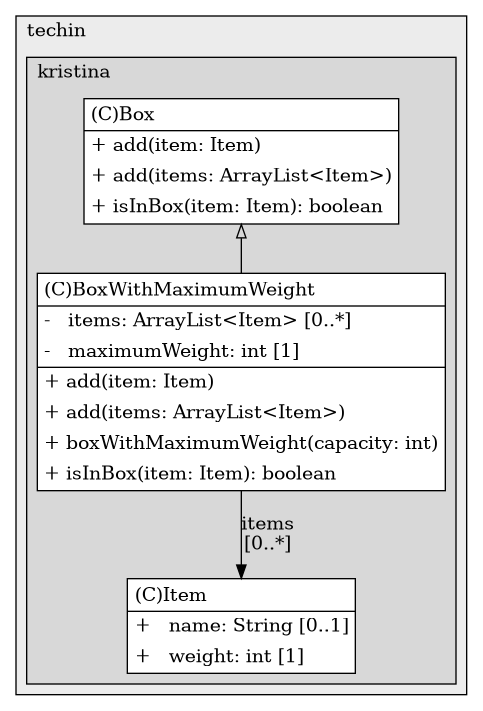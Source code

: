 @startuml

/' diagram meta data start
config=StructureConfiguration;
{
  "projectClassification": {
    "searchMode": "OpenProject", // OpenProject, AllProjects
    "includedProjects": "",
    "pathEndKeywords": "*.impl",
    "isClientPath": "",
    "isClientName": "",
    "isTestPath": "",
    "isTestName": "",
    "isMappingPath": "",
    "isMappingName": "",
    "isDataAccessPath": "",
    "isDataAccessName": "",
    "isDataStructurePath": "",
    "isDataStructureName": "",
    "isInterfaceStructuresPath": "",
    "isInterfaceStructuresName": "",
    "isEntryPointPath": "",
    "isEntryPointName": "",
    "treatFinalFieldsAsMandatory": false
  },
  "graphRestriction": {
    "classPackageExcludeFilter": "",
    "classPackageIncludeFilter": "",
    "classNameExcludeFilter": "",
    "classNameIncludeFilter": "",
    "methodNameExcludeFilter": "",
    "methodNameIncludeFilter": "",
    "removeByInheritance": "", // inheritance/annotation based filtering is done in a second step
    "removeByAnnotation": "",
    "removeByClassPackage": "", // cleanup the graph after inheritance/annotation based filtering is done
    "removeByClassName": "",
    "cutMappings": false,
    "cutEnum": true,
    "cutTests": true,
    "cutClient": true,
    "cutDataAccess": false,
    "cutInterfaceStructures": false,
    "cutDataStructures": false,
    "cutGetterAndSetter": true,
    "cutConstructors": true
  },
  "graphTraversal": {
    "forwardDepth": 6,
    "backwardDepth": 6,
    "classPackageExcludeFilter": "",
    "classPackageIncludeFilter": "",
    "classNameExcludeFilter": "",
    "classNameIncludeFilter": "",
    "methodNameExcludeFilter": "",
    "methodNameIncludeFilter": "",
    "hideMappings": false,
    "hideDataStructures": false,
    "hidePrivateMethods": true,
    "hideInterfaceCalls": true, // indirection: implementation -> interface (is hidden) -> implementation
    "onlyShowApplicationEntryPoints": false, // root node is included
    "useMethodCallsForStructureDiagram": "ForwardOnly" // ForwardOnly, BothDirections, No
  },
  "details": {
    "aggregation": "GroupByClass", // ByClass, GroupByClass, None
    "showClassGenericTypes": true,
    "showMethods": true,
    "showMethodParameterNames": true,
    "showMethodParameterTypes": true,
    "showMethodReturnType": true,
    "showPackageLevels": 2,
    "showDetailedClassStructure": true
  },
  "rootClass": "lt.techin.kristina.pratybos17.p17_4.Box",
  "extensionCallbackMethod": "" // qualified.class.name#methodName - signature: public static String method(String)
}
diagram meta data end '/



digraph g {
    rankdir="TB"
    splines=polyline
    

'nodes 
subgraph cluster_877657541 { 
   	label=techin
	labeljust=l
	fillcolor="#ececec"
	style=filled
   
   subgraph cluster_1849220724 { 
   	label=kristina
	labeljust=l
	fillcolor="#d8d8d8"
	style=filled
   
   Box310445395[
	label=<<TABLE BORDER="1" CELLBORDER="0" CELLPADDING="4" CELLSPACING="0">
<TR><TD ALIGN="LEFT" >(C)Box</TD></TR>
<HR/>
<TR><TD ALIGN="LEFT" >+ add(item: Item)</TD></TR>
<TR><TD ALIGN="LEFT" >+ add(items: ArrayList&lt;Item&gt;)</TD></TR>
<TR><TD ALIGN="LEFT" >+ isInBox(item: Item): boolean</TD></TR>
</TABLE>>
	style=filled
	margin=0
	shape=plaintext
	fillcolor="#FFFFFF"
];

BoxWithMaximumWeight310445395[
	label=<<TABLE BORDER="1" CELLBORDER="0" CELLPADDING="4" CELLSPACING="0">
<TR><TD ALIGN="LEFT" >(C)BoxWithMaximumWeight</TD></TR>
<HR/>
<TR><TD ALIGN="LEFT" >-   items: ArrayList&lt;Item&gt; [0..*]</TD></TR>
<TR><TD ALIGN="LEFT" >-   maximumWeight: int [1]</TD></TR>
<HR/>
<TR><TD ALIGN="LEFT" >+ add(item: Item)</TD></TR>
<TR><TD ALIGN="LEFT" >+ add(items: ArrayList&lt;Item&gt;)</TD></TR>
<TR><TD ALIGN="LEFT" >+ boxWithMaximumWeight(capacity: int)</TD></TR>
<TR><TD ALIGN="LEFT" >+ isInBox(item: Item): boolean</TD></TR>
</TABLE>>
	style=filled
	margin=0
	shape=plaintext
	fillcolor="#FFFFFF"
];

Item310445395[
	label=<<TABLE BORDER="1" CELLBORDER="0" CELLPADDING="4" CELLSPACING="0">
<TR><TD ALIGN="LEFT" >(C)Item</TD></TR>
<HR/>
<TR><TD ALIGN="LEFT" >+   name: String [0..1]</TD></TR>
<TR><TD ALIGN="LEFT" >+   weight: int [1]</TD></TR>
</TABLE>>
	style=filled
	margin=0
	shape=plaintext
	fillcolor="#FFFFFF"
];
} 
} 

'edges    
Box310445395 -> BoxWithMaximumWeight310445395[arrowhead=none, arrowtail=empty, dir=both];
BoxWithMaximumWeight310445395 -> Item310445395[label="items
[0..*]"];
    
}
@enduml